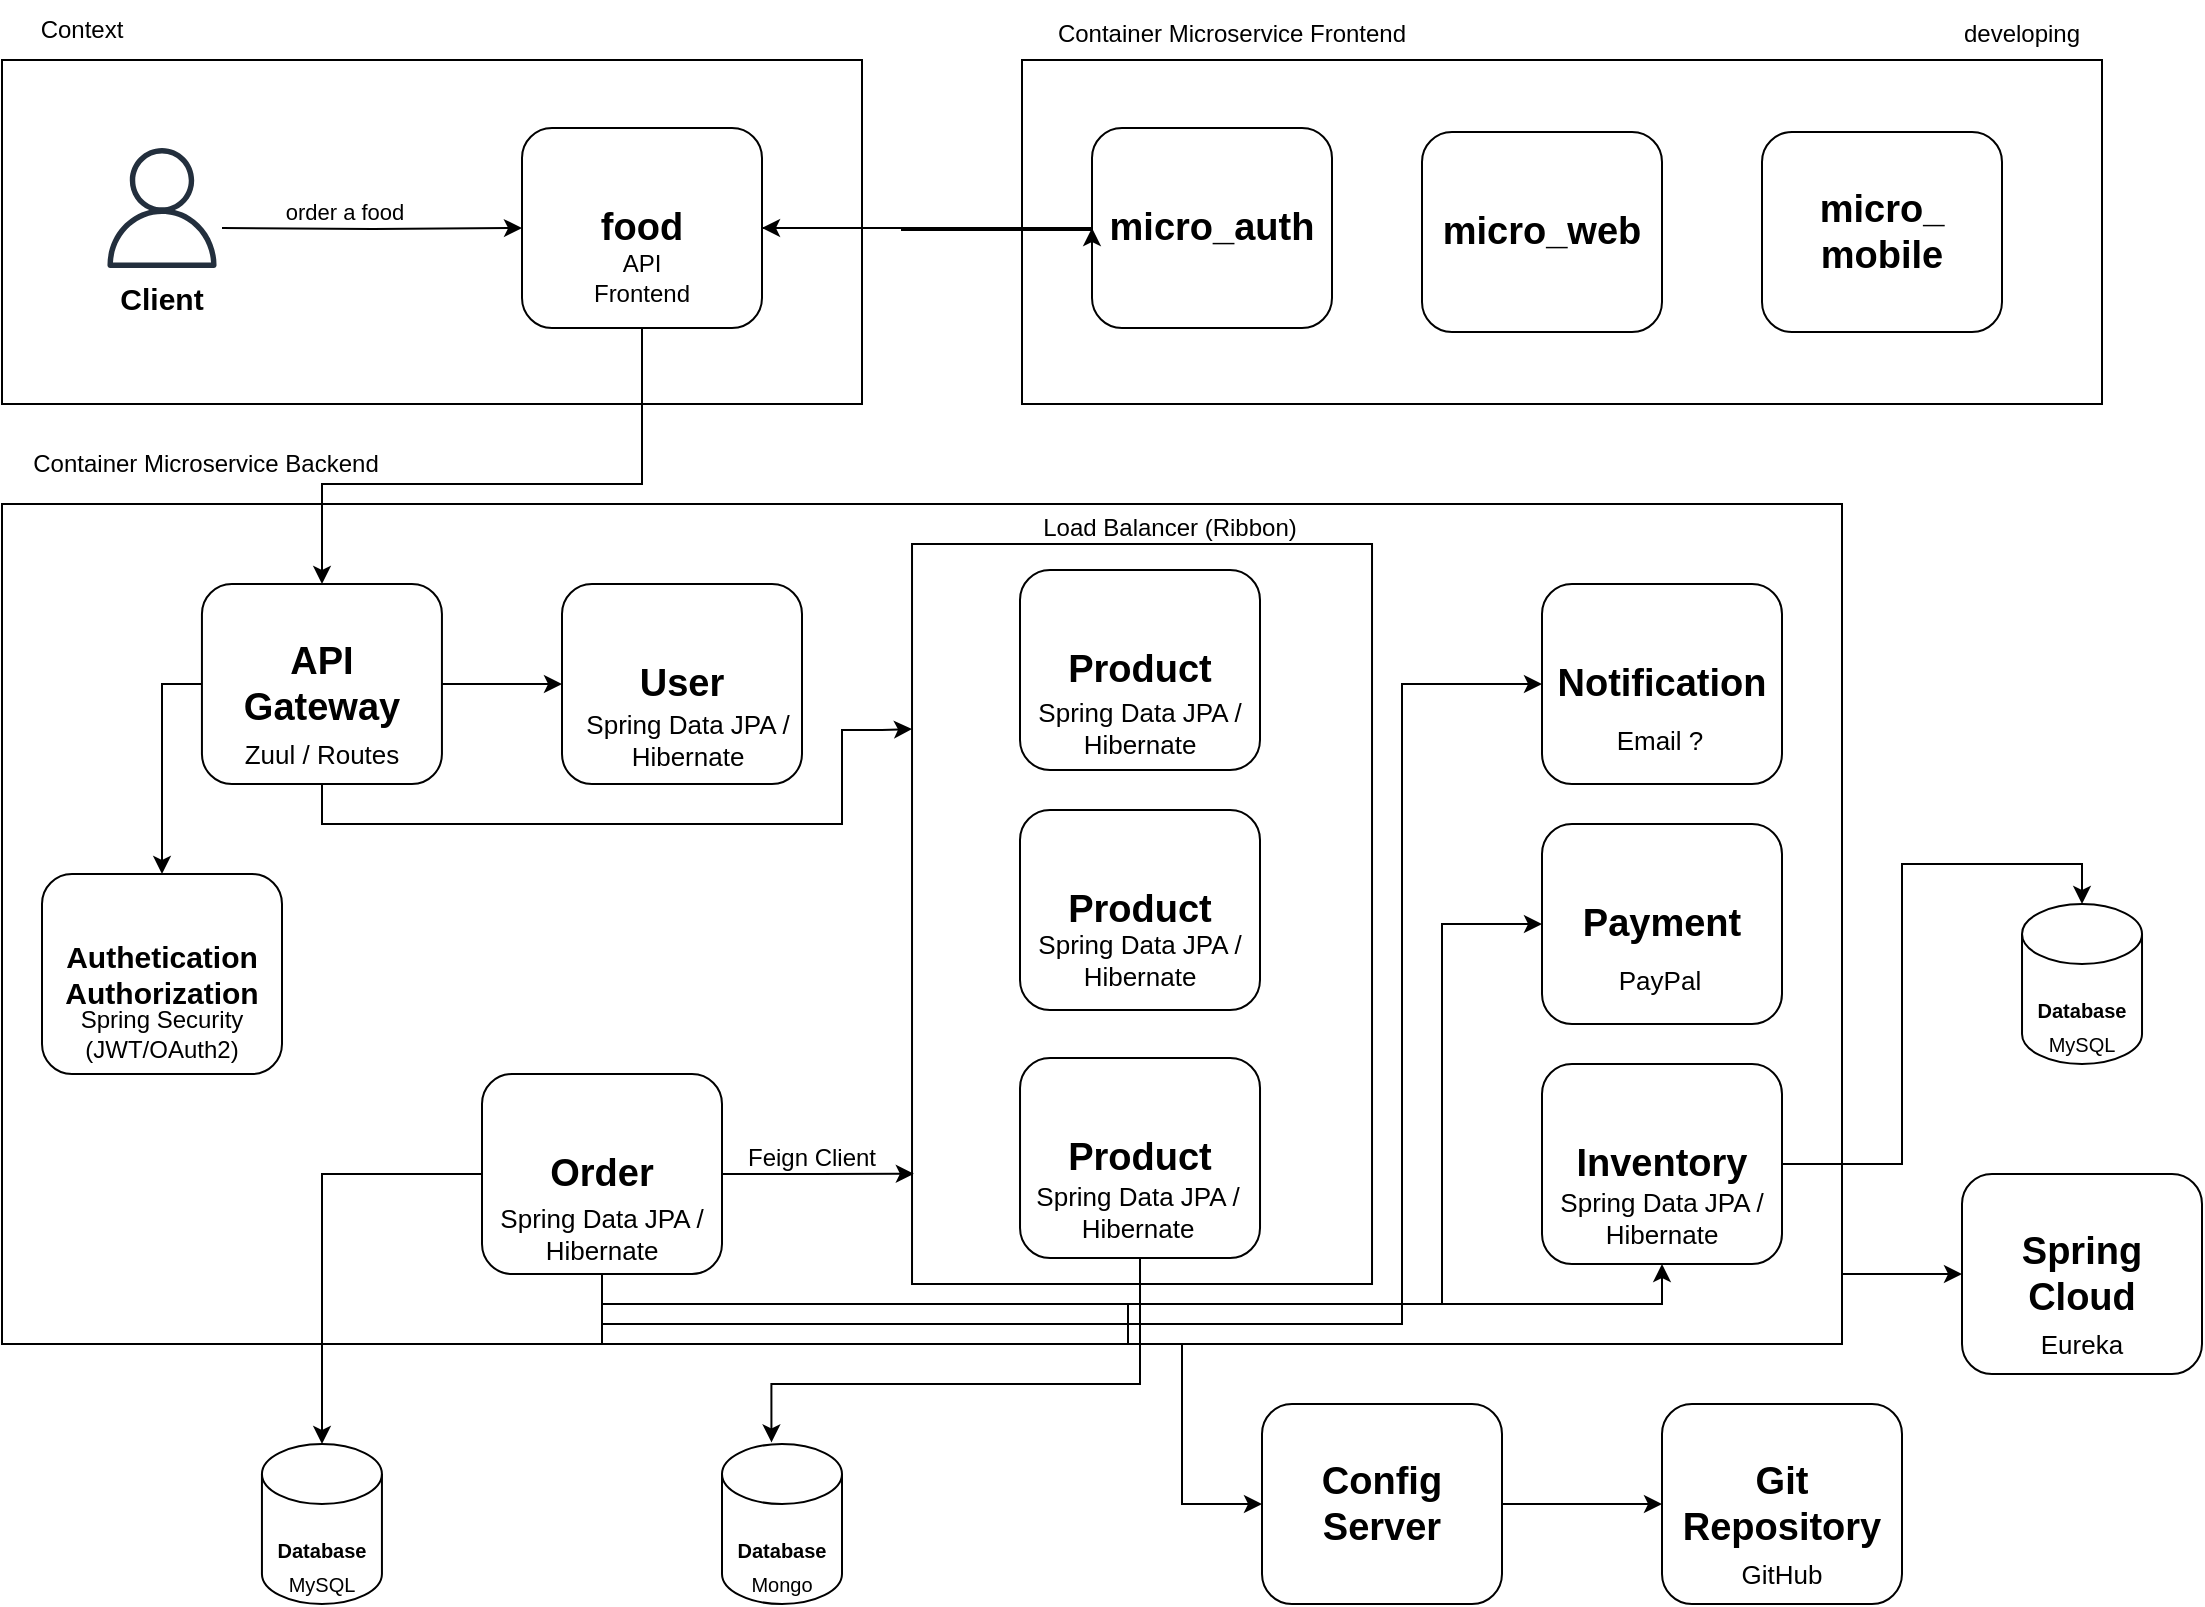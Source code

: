 <mxfile version="21.6.5" type="device">
  <diagram name="Página-1" id="KszpSE-jhbqmmVBHbcnh">
    <mxGraphModel dx="1615" dy="955" grid="1" gridSize="10" guides="1" tooltips="1" connect="1" arrows="1" fold="1" page="1" pageScale="1" pageWidth="1169" pageHeight="827" math="0" shadow="0">
      <root>
        <mxCell id="0" />
        <mxCell id="1" parent="0" />
        <mxCell id="f8OVyy-Q0ZoANCt4CHQg-6" value="" style="rounded=0;whiteSpace=wrap;html=1;" vertex="1" parent="1">
          <mxGeometry x="40" y="38" width="430" height="172" as="geometry" />
        </mxCell>
        <mxCell id="f8OVyy-Q0ZoANCt4CHQg-1" value="" style="sketch=0;outlineConnect=0;fontColor=#232F3E;gradientColor=none;fillColor=#232F3D;strokeColor=none;dashed=0;verticalLabelPosition=bottom;verticalAlign=top;align=center;html=1;fontSize=12;fontStyle=0;aspect=fixed;pointerEvents=1;shape=mxgraph.aws4.user;" vertex="1" parent="1">
          <mxGeometry x="90" y="82" width="60" height="60" as="geometry" />
        </mxCell>
        <mxCell id="f8OVyy-Q0ZoANCt4CHQg-8" style="edgeStyle=orthogonalEdgeStyle;rounded=0;orthogonalLoop=1;jettySize=auto;html=1;entryX=0;entryY=0.5;entryDx=0;entryDy=0;" edge="1" parent="1" target="f8OVyy-Q0ZoANCt4CHQg-4">
          <mxGeometry relative="1" as="geometry">
            <mxPoint x="150" y="122" as="sourcePoint" />
            <mxPoint x="290" y="132" as="targetPoint" />
          </mxGeometry>
        </mxCell>
        <mxCell id="f8OVyy-Q0ZoANCt4CHQg-9" value="&lt;br&gt;order a food" style="edgeLabel;html=1;align=center;verticalAlign=middle;resizable=0;points=[];" vertex="1" connectable="0" parent="f8OVyy-Q0ZoANCt4CHQg-8">
          <mxGeometry x="0.231" y="-1" relative="1" as="geometry">
            <mxPoint x="-31" y="-16" as="offset" />
          </mxGeometry>
        </mxCell>
        <mxCell id="f8OVyy-Q0ZoANCt4CHQg-2" value="&lt;pre&gt;&lt;font face=&quot;Helvetica&quot; style=&quot;font-size: 15px;&quot;&gt;&lt;b&gt;Client&lt;/b&gt;&lt;/font&gt;&lt;/pre&gt;" style="text;html=1;strokeColor=none;fillColor=none;align=center;verticalAlign=middle;whiteSpace=wrap;rounded=0;" vertex="1" parent="1">
          <mxGeometry x="90" y="142" width="60" height="30" as="geometry" />
        </mxCell>
        <mxCell id="f8OVyy-Q0ZoANCt4CHQg-4" value="&lt;font size=&quot;1&quot; style=&quot;&quot;&gt;&lt;b style=&quot;font-size: 19px;&quot;&gt;food&lt;/b&gt;&lt;/font&gt;" style="rounded=1;whiteSpace=wrap;html=1;" vertex="1" parent="1">
          <mxGeometry x="300" y="72" width="120" height="100" as="geometry" />
        </mxCell>
        <mxCell id="f8OVyy-Q0ZoANCt4CHQg-7" value="Context" style="text;html=1;strokeColor=none;fillColor=none;align=center;verticalAlign=middle;whiteSpace=wrap;rounded=0;" vertex="1" parent="1">
          <mxGeometry x="50" y="8" width="60" height="30" as="geometry" />
        </mxCell>
        <mxCell id="f8OVyy-Q0ZoANCt4CHQg-10" value="API Frontend" style="text;html=1;strokeColor=none;fillColor=none;align=center;verticalAlign=middle;whiteSpace=wrap;rounded=0;" vertex="1" parent="1">
          <mxGeometry x="330" y="132" width="60" height="30" as="geometry" />
        </mxCell>
        <mxCell id="f8OVyy-Q0ZoANCt4CHQg-17" value="" style="rounded=0;whiteSpace=wrap;html=1;" vertex="1" parent="1">
          <mxGeometry x="550" y="38" width="540" height="172" as="geometry" />
        </mxCell>
        <mxCell id="f8OVyy-Q0ZoANCt4CHQg-26" style="edgeStyle=orthogonalEdgeStyle;rounded=0;orthogonalLoop=1;jettySize=auto;html=1;entryX=1;entryY=0.5;entryDx=0;entryDy=0;" edge="1" parent="1" source="f8OVyy-Q0ZoANCt4CHQg-19" target="f8OVyy-Q0ZoANCt4CHQg-4">
          <mxGeometry relative="1" as="geometry">
            <mxPoint x="490" y="130" as="targetPoint" />
          </mxGeometry>
        </mxCell>
        <mxCell id="f8OVyy-Q0ZoANCt4CHQg-19" value="&lt;font size=&quot;1&quot; style=&quot;&quot;&gt;&lt;b style=&quot;font-size: 19px;&quot;&gt;micro_auth&lt;br&gt;&lt;/b&gt;&lt;/font&gt;" style="rounded=1;whiteSpace=wrap;html=1;" vertex="1" parent="1">
          <mxGeometry x="585" y="72" width="120" height="100" as="geometry" />
        </mxCell>
        <mxCell id="f8OVyy-Q0ZoANCt4CHQg-20" value="&lt;font size=&quot;1&quot; style=&quot;&quot;&gt;&lt;b style=&quot;font-size: 19px;&quot;&gt;micro_web&lt;br&gt;&lt;/b&gt;&lt;/font&gt;" style="rounded=1;whiteSpace=wrap;html=1;" vertex="1" parent="1">
          <mxGeometry x="750" y="74" width="120" height="100" as="geometry" />
        </mxCell>
        <mxCell id="f8OVyy-Q0ZoANCt4CHQg-21" value="&lt;font size=&quot;1&quot; style=&quot;&quot;&gt;&lt;b style=&quot;font-size: 19px;&quot;&gt;micro_&lt;br&gt;mobile&lt;br&gt;&lt;/b&gt;&lt;/font&gt;" style="rounded=1;whiteSpace=wrap;html=1;" vertex="1" parent="1">
          <mxGeometry x="920" y="74" width="120" height="100" as="geometry" />
        </mxCell>
        <mxCell id="f8OVyy-Q0ZoANCt4CHQg-22" value="developing" style="text;html=1;strokeColor=none;fillColor=none;align=center;verticalAlign=middle;whiteSpace=wrap;rounded=0;" vertex="1" parent="1">
          <mxGeometry x="1020" y="10" width="60" height="30" as="geometry" />
        </mxCell>
        <mxCell id="f8OVyy-Q0ZoANCt4CHQg-24" value="Container Microservice Frontend" style="text;html=1;strokeColor=none;fillColor=none;align=center;verticalAlign=middle;whiteSpace=wrap;rounded=0;" vertex="1" parent="1">
          <mxGeometry x="550" y="10" width="210" height="30" as="geometry" />
        </mxCell>
        <mxCell id="f8OVyy-Q0ZoANCt4CHQg-25" style="edgeStyle=orthogonalEdgeStyle;rounded=0;orthogonalLoop=1;jettySize=auto;html=1;" edge="1" parent="1" source="f8OVyy-Q0ZoANCt4CHQg-4">
          <mxGeometry relative="1" as="geometry">
            <mxPoint x="585" y="122" as="targetPoint" />
            <Array as="points">
              <mxPoint x="490" y="122" />
              <mxPoint x="585" y="123" />
            </Array>
          </mxGeometry>
        </mxCell>
        <mxCell id="f8OVyy-Q0ZoANCt4CHQg-57" style="edgeStyle=orthogonalEdgeStyle;rounded=0;orthogonalLoop=1;jettySize=auto;html=1;entryX=0;entryY=0.5;entryDx=0;entryDy=0;" edge="1" parent="1" source="f8OVyy-Q0ZoANCt4CHQg-27" target="f8OVyy-Q0ZoANCt4CHQg-52">
          <mxGeometry relative="1" as="geometry">
            <Array as="points">
              <mxPoint x="630" y="760" />
            </Array>
          </mxGeometry>
        </mxCell>
        <mxCell id="f8OVyy-Q0ZoANCt4CHQg-58" style="edgeStyle=orthogonalEdgeStyle;rounded=0;orthogonalLoop=1;jettySize=auto;html=1;entryX=0;entryY=0.5;entryDx=0;entryDy=0;" edge="1" parent="1" source="f8OVyy-Q0ZoANCt4CHQg-27" target="f8OVyy-Q0ZoANCt4CHQg-54">
          <mxGeometry relative="1" as="geometry">
            <Array as="points">
              <mxPoint x="995" y="645" />
              <mxPoint x="995" y="645" />
            </Array>
          </mxGeometry>
        </mxCell>
        <mxCell id="f8OVyy-Q0ZoANCt4CHQg-27" value="" style="rounded=0;whiteSpace=wrap;html=1;" vertex="1" parent="1">
          <mxGeometry x="40" y="260" width="920" height="420" as="geometry" />
        </mxCell>
        <mxCell id="f8OVyy-Q0ZoANCt4CHQg-66" style="edgeStyle=orthogonalEdgeStyle;rounded=0;orthogonalLoop=1;jettySize=auto;html=1;" edge="1" parent="1" source="f8OVyy-Q0ZoANCt4CHQg-28" target="f8OVyy-Q0ZoANCt4CHQg-65">
          <mxGeometry relative="1" as="geometry" />
        </mxCell>
        <mxCell id="f8OVyy-Q0ZoANCt4CHQg-67" style="edgeStyle=orthogonalEdgeStyle;rounded=0;orthogonalLoop=1;jettySize=auto;html=1;entryX=0;entryY=0.25;entryDx=0;entryDy=0;" edge="1" parent="1" source="f8OVyy-Q0ZoANCt4CHQg-28" target="f8OVyy-Q0ZoANCt4CHQg-36">
          <mxGeometry relative="1" as="geometry">
            <Array as="points">
              <mxPoint x="200" y="420" />
              <mxPoint x="460" y="420" />
              <mxPoint x="460" y="373" />
              <mxPoint x="480" y="373" />
            </Array>
          </mxGeometry>
        </mxCell>
        <mxCell id="f8OVyy-Q0ZoANCt4CHQg-81" style="edgeStyle=orthogonalEdgeStyle;rounded=0;orthogonalLoop=1;jettySize=auto;html=1;" edge="1" parent="1" source="f8OVyy-Q0ZoANCt4CHQg-28" target="f8OVyy-Q0ZoANCt4CHQg-33">
          <mxGeometry relative="1" as="geometry">
            <Array as="points">
              <mxPoint x="120" y="350" />
            </Array>
          </mxGeometry>
        </mxCell>
        <mxCell id="f8OVyy-Q0ZoANCt4CHQg-28" value="&lt;span style=&quot;font-size: 19px;&quot;&gt;&lt;b&gt;API&lt;br&gt;Gateway&lt;/b&gt;&lt;/span&gt;" style="rounded=1;whiteSpace=wrap;html=1;" vertex="1" parent="1">
          <mxGeometry x="139.97" y="300" width="120" height="100" as="geometry" />
        </mxCell>
        <mxCell id="f8OVyy-Q0ZoANCt4CHQg-29" value="&lt;font style=&quot;font-size: 13px;&quot;&gt;Zuul / Routes&lt;/font&gt;" style="text;html=1;strokeColor=none;fillColor=none;align=center;verticalAlign=middle;whiteSpace=wrap;rounded=0;" vertex="1" parent="1">
          <mxGeometry x="159.95" y="370" width="80.03" height="30" as="geometry" />
        </mxCell>
        <mxCell id="f8OVyy-Q0ZoANCt4CHQg-31" style="edgeStyle=orthogonalEdgeStyle;rounded=0;orthogonalLoop=1;jettySize=auto;html=1;exitX=0.5;exitY=1;exitDx=0;exitDy=0;" edge="1" parent="1" source="f8OVyy-Q0ZoANCt4CHQg-4" target="f8OVyy-Q0ZoANCt4CHQg-28">
          <mxGeometry relative="1" as="geometry">
            <mxPoint x="419.996" y="172" as="sourcePoint" />
            <Array as="points">
              <mxPoint x="360" y="250" />
              <mxPoint x="200" y="250" />
            </Array>
          </mxGeometry>
        </mxCell>
        <mxCell id="f8OVyy-Q0ZoANCt4CHQg-32" value="Container Microservice Backend" style="text;html=1;strokeColor=none;fillColor=none;align=center;verticalAlign=middle;whiteSpace=wrap;rounded=0;" vertex="1" parent="1">
          <mxGeometry x="42" y="225" width="200" height="30" as="geometry" />
        </mxCell>
        <mxCell id="f8OVyy-Q0ZoANCt4CHQg-33" value="&lt;b style=&quot;&quot;&gt;&lt;font style=&quot;font-size: 15px;&quot;&gt;Authetication Authorization&lt;/font&gt;&lt;/b&gt;" style="rounded=1;whiteSpace=wrap;html=1;" vertex="1" parent="1">
          <mxGeometry x="60" y="445" width="120" height="100" as="geometry" />
        </mxCell>
        <mxCell id="f8OVyy-Q0ZoANCt4CHQg-34" value="Spring Security (JWT/OAuth2)" style="text;html=1;strokeColor=none;fillColor=none;align=center;verticalAlign=middle;whiteSpace=wrap;rounded=0;" vertex="1" parent="1">
          <mxGeometry x="75.0" y="510" width="90" height="30" as="geometry" />
        </mxCell>
        <mxCell id="f8OVyy-Q0ZoANCt4CHQg-36" value="" style="rounded=0;whiteSpace=wrap;html=1;" vertex="1" parent="1">
          <mxGeometry x="495.01" y="280" width="230" height="370" as="geometry" />
        </mxCell>
        <mxCell id="f8OVyy-Q0ZoANCt4CHQg-35" value="&lt;span style=&quot;font-size: 19px;&quot;&gt;&lt;b&gt;Product&lt;/b&gt;&lt;/span&gt;" style="rounded=1;whiteSpace=wrap;html=1;" vertex="1" parent="1">
          <mxGeometry x="549" y="293" width="120" height="100" as="geometry" />
        </mxCell>
        <mxCell id="f8OVyy-Q0ZoANCt4CHQg-37" value="&lt;span style=&quot;font-size: 19px;&quot;&gt;&lt;b&gt;Product&lt;/b&gt;&lt;/span&gt;" style="rounded=1;whiteSpace=wrap;html=1;" vertex="1" parent="1">
          <mxGeometry x="549" y="413" width="120" height="100" as="geometry" />
        </mxCell>
        <mxCell id="f8OVyy-Q0ZoANCt4CHQg-38" value="&lt;span style=&quot;font-size: 19px;&quot;&gt;&lt;b&gt;Product&lt;/b&gt;&lt;/span&gt;" style="rounded=1;whiteSpace=wrap;html=1;" vertex="1" parent="1">
          <mxGeometry x="549.01" y="537" width="120" height="100" as="geometry" />
        </mxCell>
        <mxCell id="f8OVyy-Q0ZoANCt4CHQg-48" style="edgeStyle=orthogonalEdgeStyle;rounded=0;orthogonalLoop=1;jettySize=auto;html=1;" edge="1" parent="1" source="f8OVyy-Q0ZoANCt4CHQg-39" target="f8OVyy-Q0ZoANCt4CHQg-44">
          <mxGeometry relative="1" as="geometry" />
        </mxCell>
        <mxCell id="f8OVyy-Q0ZoANCt4CHQg-50" style="edgeStyle=orthogonalEdgeStyle;rounded=0;orthogonalLoop=1;jettySize=auto;html=1;entryX=0;entryY=0.5;entryDx=0;entryDy=0;" edge="1" parent="1" source="f8OVyy-Q0ZoANCt4CHQg-39" target="f8OVyy-Q0ZoANCt4CHQg-61">
          <mxGeometry relative="1" as="geometry">
            <mxPoint x="370" y="610" as="targetPoint" />
            <Array as="points">
              <mxPoint x="340" y="670" />
              <mxPoint x="740" y="670" />
              <mxPoint x="740" y="350" />
            </Array>
          </mxGeometry>
        </mxCell>
        <mxCell id="f8OVyy-Q0ZoANCt4CHQg-69" style="edgeStyle=orthogonalEdgeStyle;rounded=0;orthogonalLoop=1;jettySize=auto;html=1;entryX=0;entryY=0.5;entryDx=0;entryDy=0;" edge="1" parent="1" source="f8OVyy-Q0ZoANCt4CHQg-39" target="f8OVyy-Q0ZoANCt4CHQg-62">
          <mxGeometry relative="1" as="geometry">
            <Array as="points">
              <mxPoint x="340" y="660" />
              <mxPoint x="760" y="660" />
              <mxPoint x="760" y="470" />
            </Array>
          </mxGeometry>
        </mxCell>
        <mxCell id="f8OVyy-Q0ZoANCt4CHQg-83" style="edgeStyle=orthogonalEdgeStyle;rounded=0;orthogonalLoop=1;jettySize=auto;html=1;entryX=0.004;entryY=0.851;entryDx=0;entryDy=0;entryPerimeter=0;" edge="1" parent="1" source="f8OVyy-Q0ZoANCt4CHQg-39" target="f8OVyy-Q0ZoANCt4CHQg-36">
          <mxGeometry relative="1" as="geometry" />
        </mxCell>
        <mxCell id="f8OVyy-Q0ZoANCt4CHQg-39" value="&lt;span style=&quot;font-size: 19px;&quot;&gt;&lt;b&gt;Order&lt;/b&gt;&lt;/span&gt;" style="rounded=1;whiteSpace=wrap;html=1;" vertex="1" parent="1">
          <mxGeometry x="280" y="545" width="120" height="100" as="geometry" />
        </mxCell>
        <mxCell id="f8OVyy-Q0ZoANCt4CHQg-40" value="&lt;font style=&quot;font-size: 13px;&quot;&gt;Spring Data JPA / Hibernate&lt;/font&gt;" style="text;html=1;strokeColor=none;fillColor=none;align=center;verticalAlign=middle;whiteSpace=wrap;rounded=0;" vertex="1" parent="1">
          <mxGeometry x="553.99" y="357" width="110.03" height="30" as="geometry" />
        </mxCell>
        <mxCell id="f8OVyy-Q0ZoANCt4CHQg-41" value="Load Balancer (Ribbon)" style="text;html=1;strokeColor=none;fillColor=none;align=center;verticalAlign=middle;whiteSpace=wrap;rounded=0;" vertex="1" parent="1">
          <mxGeometry x="549" y="257" width="150" height="30" as="geometry" />
        </mxCell>
        <mxCell id="f8OVyy-Q0ZoANCt4CHQg-42" value="&lt;font style=&quot;font-size: 13px;&quot;&gt;Spring Data JPA / Hibernate&lt;/font&gt;" style="text;html=1;strokeColor=none;fillColor=none;align=center;verticalAlign=middle;whiteSpace=wrap;rounded=0;" vertex="1" parent="1">
          <mxGeometry x="553.99" y="473" width="110.03" height="30" as="geometry" />
        </mxCell>
        <mxCell id="f8OVyy-Q0ZoANCt4CHQg-49" style="edgeStyle=orthogonalEdgeStyle;rounded=0;orthogonalLoop=1;jettySize=auto;html=1;entryX=0.412;entryY=-0.01;entryDx=0;entryDy=0;entryPerimeter=0;exitX=0.5;exitY=1;exitDx=0;exitDy=0;" edge="1" parent="1" source="f8OVyy-Q0ZoANCt4CHQg-38" target="f8OVyy-Q0ZoANCt4CHQg-45">
          <mxGeometry relative="1" as="geometry">
            <mxPoint x="610" y="650" as="sourcePoint" />
            <Array as="points">
              <mxPoint x="609" y="700" />
              <mxPoint x="425" y="700" />
            </Array>
          </mxGeometry>
        </mxCell>
        <mxCell id="f8OVyy-Q0ZoANCt4CHQg-43" value="&lt;font style=&quot;font-size: 13px;&quot;&gt;Spring Data JPA / Hibernate&lt;/font&gt;" style="text;html=1;strokeColor=none;fillColor=none;align=center;verticalAlign=middle;whiteSpace=wrap;rounded=0;" vertex="1" parent="1">
          <mxGeometry x="553" y="599" width="110.03" height="30" as="geometry" />
        </mxCell>
        <mxCell id="f8OVyy-Q0ZoANCt4CHQg-44" value="&lt;b&gt;&lt;font style=&quot;font-size: 10px;&quot;&gt;Database&lt;/font&gt;&lt;/b&gt;" style="shape=cylinder3;whiteSpace=wrap;html=1;boundedLbl=1;backgroundOutline=1;size=15;" vertex="1" parent="1">
          <mxGeometry x="169.97" y="730" width="60" height="80" as="geometry" />
        </mxCell>
        <mxCell id="f8OVyy-Q0ZoANCt4CHQg-45" value="&lt;b&gt;&lt;font style=&quot;font-size: 10px;&quot;&gt;Database&lt;/font&gt;&lt;/b&gt;" style="shape=cylinder3;whiteSpace=wrap;html=1;boundedLbl=1;backgroundOutline=1;size=15;" vertex="1" parent="1">
          <mxGeometry x="400" y="730" width="60" height="80" as="geometry" />
        </mxCell>
        <mxCell id="f8OVyy-Q0ZoANCt4CHQg-46" value="&lt;font style=&quot;font-size: 10px;&quot;&gt;MySQL&lt;/font&gt;" style="text;html=1;strokeColor=none;fillColor=none;align=center;verticalAlign=middle;whiteSpace=wrap;rounded=0;" vertex="1" parent="1">
          <mxGeometry x="179.97" y="790" width="40" height="20" as="geometry" />
        </mxCell>
        <mxCell id="f8OVyy-Q0ZoANCt4CHQg-47" value="&lt;font style=&quot;font-size: 10px;&quot;&gt;Mongo&lt;/font&gt;" style="text;html=1;strokeColor=none;fillColor=none;align=center;verticalAlign=middle;whiteSpace=wrap;rounded=0;" vertex="1" parent="1">
          <mxGeometry x="410" y="790" width="40" height="20" as="geometry" />
        </mxCell>
        <mxCell id="f8OVyy-Q0ZoANCt4CHQg-59" style="edgeStyle=orthogonalEdgeStyle;rounded=0;orthogonalLoop=1;jettySize=auto;html=1;entryX=0;entryY=0.5;entryDx=0;entryDy=0;" edge="1" parent="1" source="f8OVyy-Q0ZoANCt4CHQg-52" target="f8OVyy-Q0ZoANCt4CHQg-53">
          <mxGeometry relative="1" as="geometry" />
        </mxCell>
        <mxCell id="f8OVyy-Q0ZoANCt4CHQg-52" value="&lt;span style=&quot;font-size: 19px;&quot;&gt;&lt;b&gt;Config Server&lt;/b&gt;&lt;/span&gt;" style="rounded=1;whiteSpace=wrap;html=1;" vertex="1" parent="1">
          <mxGeometry x="670" y="710" width="120" height="100" as="geometry" />
        </mxCell>
        <mxCell id="f8OVyy-Q0ZoANCt4CHQg-53" value="&lt;span style=&quot;font-size: 19px;&quot;&gt;&lt;b&gt;Git Repository&lt;/b&gt;&lt;/span&gt;" style="rounded=1;whiteSpace=wrap;html=1;" vertex="1" parent="1">
          <mxGeometry x="870" y="710" width="120" height="100" as="geometry" />
        </mxCell>
        <mxCell id="f8OVyy-Q0ZoANCt4CHQg-54" value="&lt;span style=&quot;font-size: 19px;&quot;&gt;&lt;b&gt;Spring&lt;br&gt;Cloud&lt;/b&gt;&lt;/span&gt;" style="rounded=1;whiteSpace=wrap;html=1;" vertex="1" parent="1">
          <mxGeometry x="1020" y="595" width="120" height="100" as="geometry" />
        </mxCell>
        <mxCell id="f8OVyy-Q0ZoANCt4CHQg-55" value="&lt;font style=&quot;font-size: 13px;&quot;&gt;Eureka&lt;/font&gt;" style="text;html=1;strokeColor=none;fillColor=none;align=center;verticalAlign=middle;whiteSpace=wrap;rounded=0;" vertex="1" parent="1">
          <mxGeometry x="1025" y="665" width="110.03" height="30" as="geometry" />
        </mxCell>
        <mxCell id="f8OVyy-Q0ZoANCt4CHQg-70" style="edgeStyle=orthogonalEdgeStyle;rounded=0;orthogonalLoop=1;jettySize=auto;html=1;entryX=0.5;entryY=1;entryDx=0;entryDy=0;" edge="1" parent="1" target="f8OVyy-Q0ZoANCt4CHQg-63">
          <mxGeometry relative="1" as="geometry">
            <mxPoint x="340" y="650" as="sourcePoint" />
            <Array as="points">
              <mxPoint x="340" y="680" />
              <mxPoint x="603" y="680" />
              <mxPoint x="603" y="660" />
              <mxPoint x="870" y="660" />
            </Array>
          </mxGeometry>
        </mxCell>
        <mxCell id="f8OVyy-Q0ZoANCt4CHQg-60" value="&lt;font style=&quot;font-size: 13px;&quot;&gt;Spring Data JPA / Hibernate&lt;/font&gt;" style="text;html=1;strokeColor=none;fillColor=none;align=center;verticalAlign=middle;whiteSpace=wrap;rounded=0;" vertex="1" parent="1">
          <mxGeometry x="284.99" y="610" width="110.03" height="30" as="geometry" />
        </mxCell>
        <mxCell id="f8OVyy-Q0ZoANCt4CHQg-61" value="&lt;span style=&quot;font-size: 19px;&quot;&gt;&lt;b&gt;Notification&lt;/b&gt;&lt;/span&gt;" style="rounded=1;whiteSpace=wrap;html=1;" vertex="1" parent="1">
          <mxGeometry x="810" y="300" width="120" height="100" as="geometry" />
        </mxCell>
        <mxCell id="f8OVyy-Q0ZoANCt4CHQg-62" value="&lt;span style=&quot;font-size: 19px;&quot;&gt;&lt;b&gt;Payment&lt;/b&gt;&lt;/span&gt;" style="rounded=1;whiteSpace=wrap;html=1;" vertex="1" parent="1">
          <mxGeometry x="810" y="420" width="120" height="100" as="geometry" />
        </mxCell>
        <mxCell id="f8OVyy-Q0ZoANCt4CHQg-79" style="edgeStyle=orthogonalEdgeStyle;rounded=0;orthogonalLoop=1;jettySize=auto;html=1;entryX=0.5;entryY=0;entryDx=0;entryDy=0;entryPerimeter=0;" edge="1" parent="1" source="f8OVyy-Q0ZoANCt4CHQg-63" target="f8OVyy-Q0ZoANCt4CHQg-77">
          <mxGeometry relative="1" as="geometry" />
        </mxCell>
        <mxCell id="f8OVyy-Q0ZoANCt4CHQg-63" value="&lt;span style=&quot;font-size: 19px;&quot;&gt;&lt;b&gt;Inventory&lt;/b&gt;&lt;/span&gt;" style="rounded=1;whiteSpace=wrap;html=1;" vertex="1" parent="1">
          <mxGeometry x="810" y="540" width="120" height="100" as="geometry" />
        </mxCell>
        <mxCell id="f8OVyy-Q0ZoANCt4CHQg-65" value="&lt;span style=&quot;font-size: 19px;&quot;&gt;&lt;b&gt;User&lt;/b&gt;&lt;/span&gt;" style="rounded=1;whiteSpace=wrap;html=1;" vertex="1" parent="1">
          <mxGeometry x="320" y="300" width="120" height="100" as="geometry" />
        </mxCell>
        <mxCell id="f8OVyy-Q0ZoANCt4CHQg-71" value="&lt;font style=&quot;font-size: 13px;&quot;&gt;Spring Data JPA / Hibernate&lt;/font&gt;" style="text;html=1;strokeColor=none;fillColor=none;align=center;verticalAlign=middle;whiteSpace=wrap;rounded=0;" vertex="1" parent="1">
          <mxGeometry x="327.97" y="363" width="110.03" height="30" as="geometry" />
        </mxCell>
        <mxCell id="f8OVyy-Q0ZoANCt4CHQg-72" value="&lt;font style=&quot;font-size: 13px;&quot;&gt;GitHub&lt;/font&gt;" style="text;html=1;strokeColor=none;fillColor=none;align=center;verticalAlign=middle;whiteSpace=wrap;rounded=0;" vertex="1" parent="1">
          <mxGeometry x="874.99" y="780" width="110.03" height="30" as="geometry" />
        </mxCell>
        <mxCell id="f8OVyy-Q0ZoANCt4CHQg-73" value="&lt;font style=&quot;font-size: 13px;&quot;&gt;Email ?&lt;/font&gt;" style="text;html=1;strokeColor=none;fillColor=none;align=center;verticalAlign=middle;whiteSpace=wrap;rounded=0;" vertex="1" parent="1">
          <mxGeometry x="813.97" y="363" width="110.03" height="30" as="geometry" />
        </mxCell>
        <mxCell id="f8OVyy-Q0ZoANCt4CHQg-74" style="edgeStyle=orthogonalEdgeStyle;rounded=0;orthogonalLoop=1;jettySize=auto;html=1;exitX=0.5;exitY=1;exitDx=0;exitDy=0;" edge="1" parent="1" source="f8OVyy-Q0ZoANCt4CHQg-73" target="f8OVyy-Q0ZoANCt4CHQg-73">
          <mxGeometry relative="1" as="geometry" />
        </mxCell>
        <mxCell id="f8OVyy-Q0ZoANCt4CHQg-75" value="&lt;font style=&quot;font-size: 13px;&quot;&gt;PayPal&lt;/font&gt;" style="text;html=1;strokeColor=none;fillColor=none;align=center;verticalAlign=middle;whiteSpace=wrap;rounded=0;" vertex="1" parent="1">
          <mxGeometry x="813.97" y="483" width="110.03" height="30" as="geometry" />
        </mxCell>
        <mxCell id="f8OVyy-Q0ZoANCt4CHQg-76" value="&lt;font style=&quot;font-size: 13px;&quot;&gt;Spring Data JPA / Hibernate&lt;/font&gt;" style="text;html=1;strokeColor=none;fillColor=none;align=center;verticalAlign=middle;whiteSpace=wrap;rounded=0;" vertex="1" parent="1">
          <mxGeometry x="814.98" y="602" width="110.03" height="30" as="geometry" />
        </mxCell>
        <mxCell id="f8OVyy-Q0ZoANCt4CHQg-77" value="&lt;b&gt;&lt;font style=&quot;font-size: 10px;&quot;&gt;Database&lt;/font&gt;&lt;/b&gt;" style="shape=cylinder3;whiteSpace=wrap;html=1;boundedLbl=1;backgroundOutline=1;size=15;" vertex="1" parent="1">
          <mxGeometry x="1050.01" y="460" width="60" height="80" as="geometry" />
        </mxCell>
        <mxCell id="f8OVyy-Q0ZoANCt4CHQg-78" value="&lt;font style=&quot;font-size: 10px;&quot;&gt;MySQL&lt;/font&gt;" style="text;html=1;strokeColor=none;fillColor=none;align=center;verticalAlign=middle;whiteSpace=wrap;rounded=0;" vertex="1" parent="1">
          <mxGeometry x="1060.01" y="520" width="40" height="20" as="geometry" />
        </mxCell>
        <mxCell id="f8OVyy-Q0ZoANCt4CHQg-51" value="Feign Client" style="text;html=1;strokeColor=none;fillColor=none;align=center;verticalAlign=middle;whiteSpace=wrap;rounded=0;" vertex="1" parent="1">
          <mxGeometry x="400" y="570.5" width="90" height="33" as="geometry" />
        </mxCell>
      </root>
    </mxGraphModel>
  </diagram>
</mxfile>
